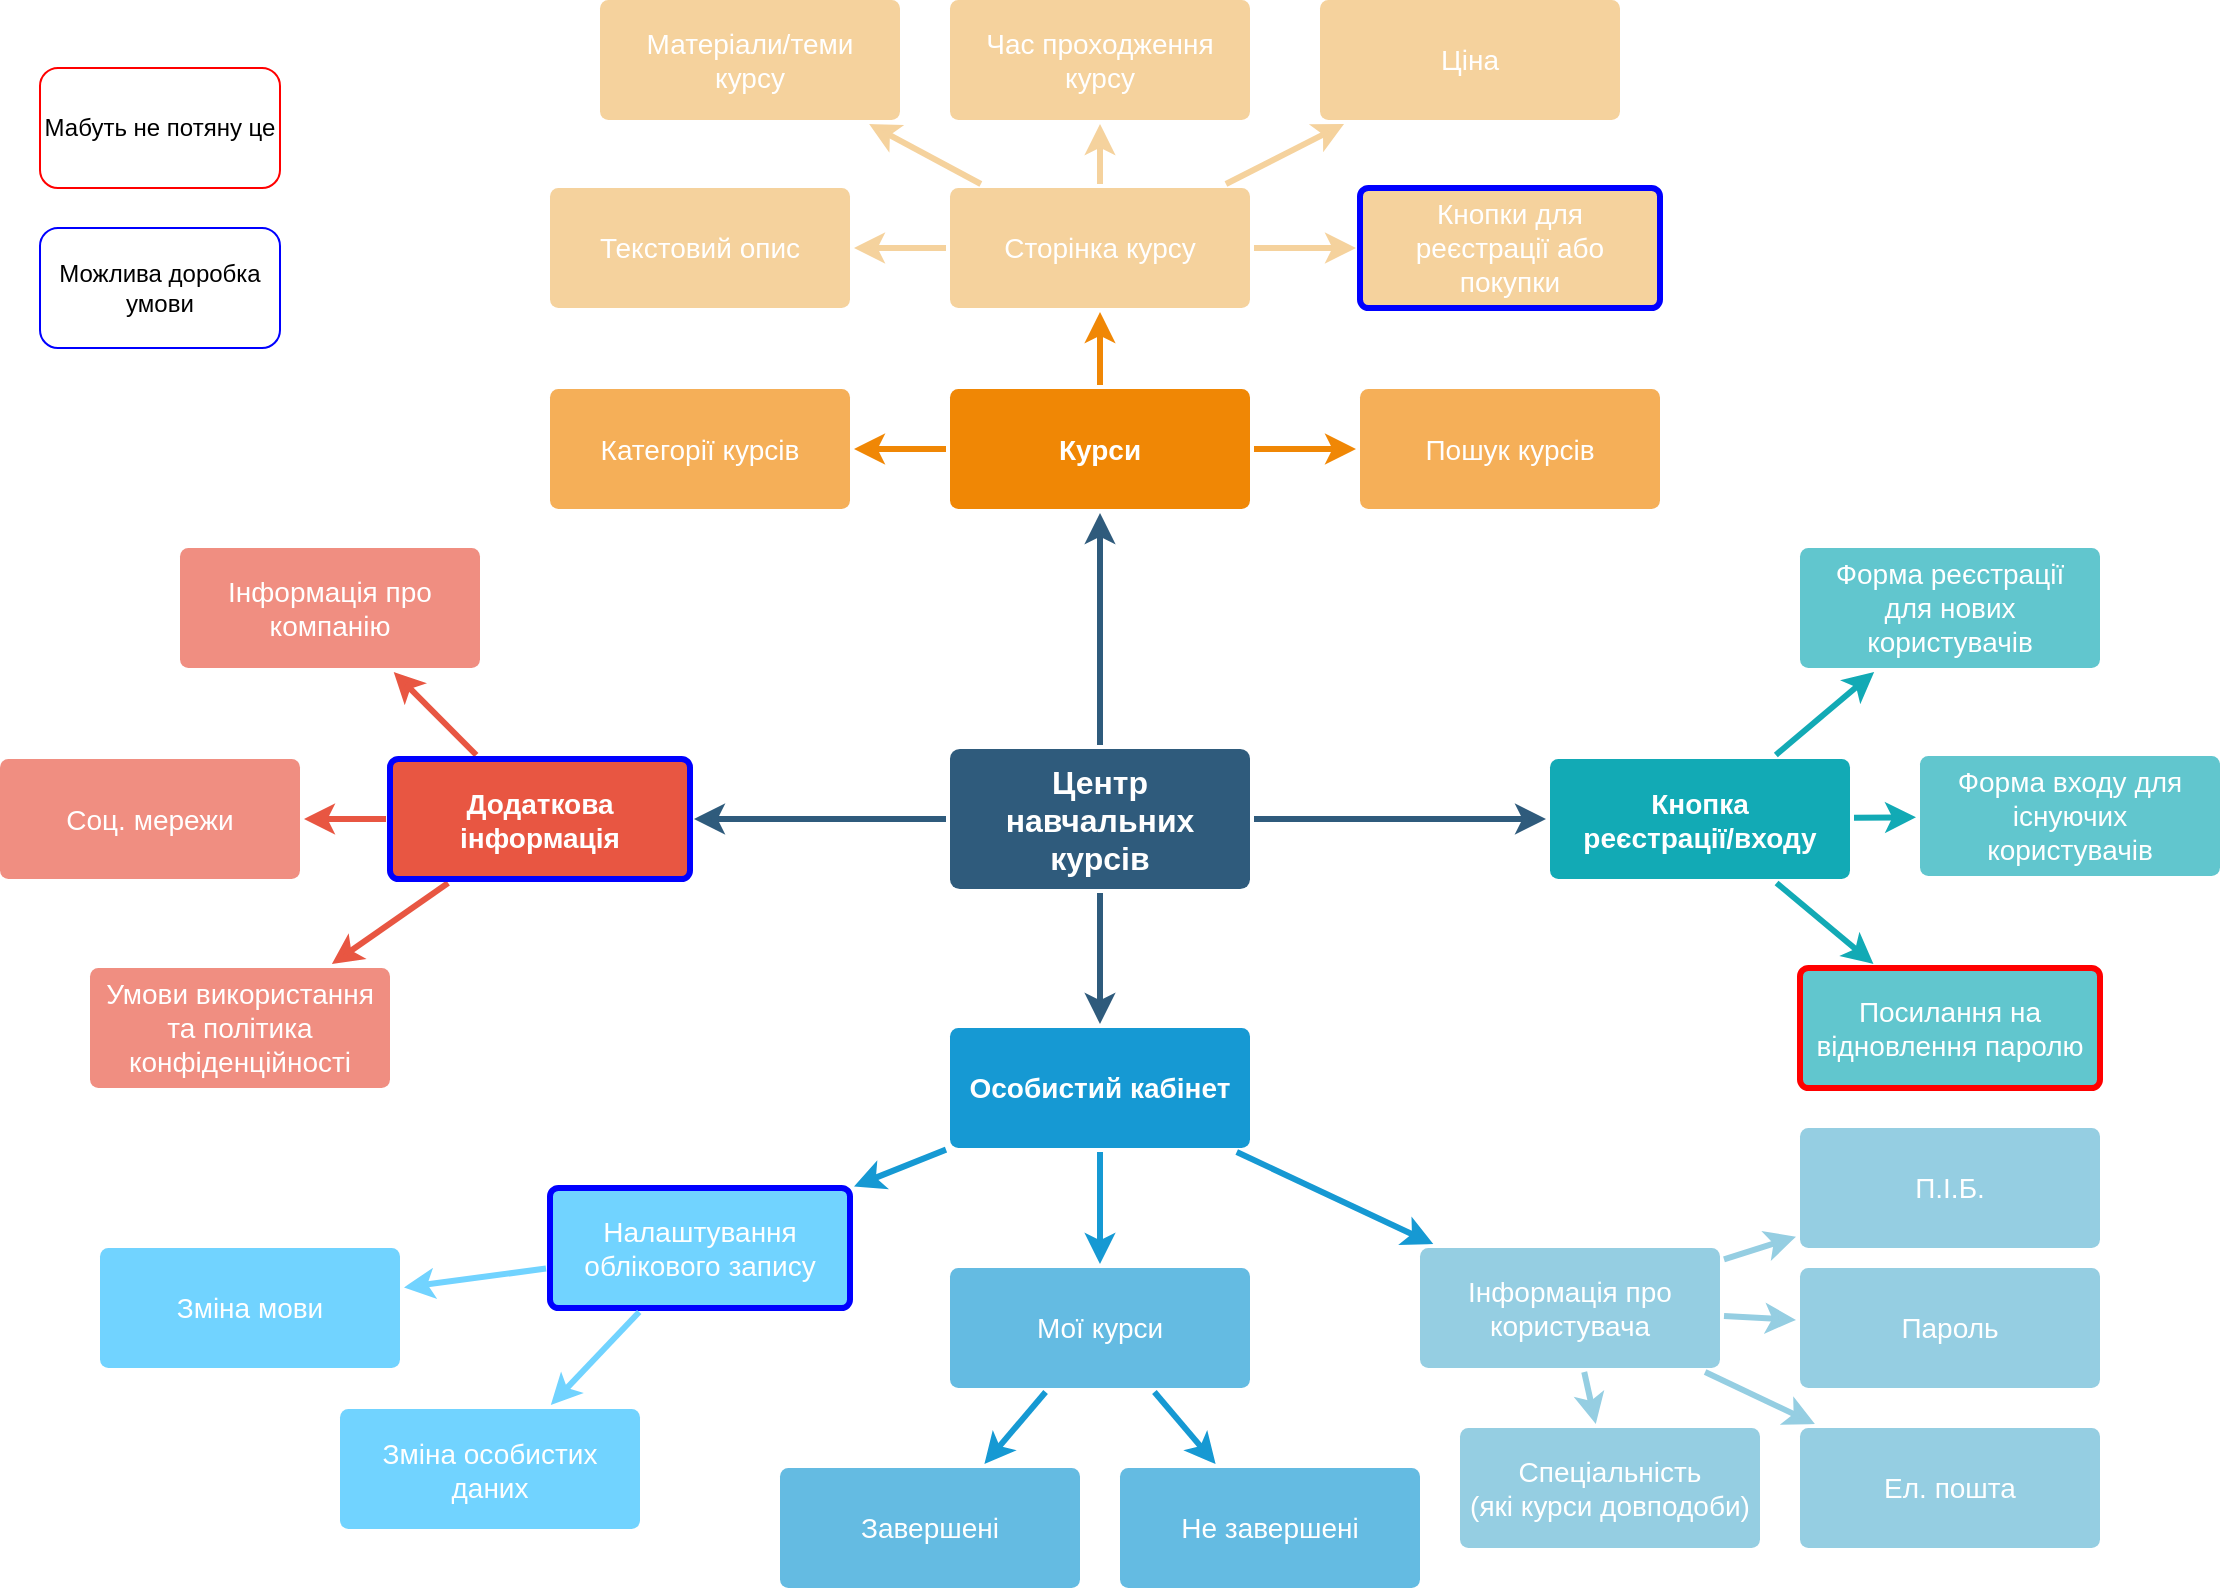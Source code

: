 <mxfile version="23.1.6" type="device">
  <diagram id="6a731a19-8d31-9384-78a2-239565b7b9f0" name="Page-1">
    <mxGraphModel dx="1843" dy="757" grid="1" gridSize="10" guides="1" tooltips="1" connect="1" arrows="1" fold="1" page="1" pageScale="1" pageWidth="1169" pageHeight="827" background="none" math="0" shadow="0">
      <root>
        <mxCell id="0" />
        <mxCell id="1" parent="0" />
        <mxCell id="1745" value="" style="edgeStyle=none;rounded=0;jumpStyle=none;html=1;shadow=0;labelBackgroundColor=none;startArrow=none;startFill=0;endArrow=classic;endFill=1;jettySize=auto;orthogonalLoop=1;strokeColor=#2F5B7C;strokeWidth=3;fontFamily=Helvetica;fontSize=16;fontColor=#23445D;spacing=5;" parent="1" source="1749" target="1764" edge="1">
          <mxGeometry relative="1" as="geometry" />
        </mxCell>
        <mxCell id="1746" value="" style="edgeStyle=none;rounded=0;jumpStyle=none;html=1;shadow=0;labelBackgroundColor=none;startArrow=none;startFill=0;endArrow=classic;endFill=1;jettySize=auto;orthogonalLoop=1;strokeColor=#2F5B7C;strokeWidth=3;fontFamily=Helvetica;fontSize=16;fontColor=#23445D;spacing=5;" parent="1" source="1749" target="1771" edge="1">
          <mxGeometry relative="1" as="geometry" />
        </mxCell>
        <mxCell id="1747" value="" style="edgeStyle=none;rounded=0;jumpStyle=none;html=1;shadow=0;labelBackgroundColor=none;startArrow=none;startFill=0;endArrow=classic;endFill=1;jettySize=auto;orthogonalLoop=1;strokeColor=#2F5B7C;strokeWidth=3;fontFamily=Helvetica;fontSize=16;fontColor=#23445D;spacing=5;" parent="1" source="1749" target="1760" edge="1">
          <mxGeometry relative="1" as="geometry" />
        </mxCell>
        <mxCell id="1748" value="" style="edgeStyle=none;rounded=0;jumpStyle=none;html=1;shadow=0;labelBackgroundColor=none;startArrow=none;startFill=0;endArrow=classic;endFill=1;jettySize=auto;orthogonalLoop=1;strokeColor=#2F5B7C;strokeWidth=3;fontFamily=Helvetica;fontSize=16;fontColor=#23445D;spacing=5;" parent="1" source="1749" target="1753" edge="1">
          <mxGeometry relative="1" as="geometry" />
        </mxCell>
        <mxCell id="1749" value="Центр навчальних курсів" style="rounded=1;whiteSpace=wrap;html=1;shadow=0;labelBackgroundColor=none;strokeColor=none;strokeWidth=3;fillColor=#2F5B7C;fontFamily=Helvetica;fontSize=16;fontColor=#FFFFFF;align=center;fontStyle=1;spacing=5;arcSize=7;perimeterSpacing=2;" parent="1" vertex="1">
          <mxGeometry x="495" y="380.5" width="150" height="70" as="geometry" />
        </mxCell>
        <mxCell id="1750" value="" style="edgeStyle=none;rounded=1;jumpStyle=none;html=1;shadow=0;labelBackgroundColor=none;startArrow=none;startFill=0;jettySize=auto;orthogonalLoop=1;strokeColor=#E85642;strokeWidth=3;fontFamily=Helvetica;fontSize=14;fontColor=#FFFFFF;spacing=5;fontStyle=1;fillColor=#b0e3e6;" parent="1" source="1753" target="1756" edge="1">
          <mxGeometry relative="1" as="geometry" />
        </mxCell>
        <mxCell id="1751" value="" style="edgeStyle=none;rounded=1;jumpStyle=none;html=1;shadow=0;labelBackgroundColor=none;startArrow=none;startFill=0;jettySize=auto;orthogonalLoop=1;strokeColor=#E85642;strokeWidth=3;fontFamily=Helvetica;fontSize=14;fontColor=#FFFFFF;spacing=5;fontStyle=1;fillColor=#b0e3e6;" parent="1" source="1753" target="1755" edge="1">
          <mxGeometry relative="1" as="geometry" />
        </mxCell>
        <mxCell id="1752" value="" style="edgeStyle=none;rounded=1;jumpStyle=none;html=1;shadow=0;labelBackgroundColor=none;startArrow=none;startFill=0;jettySize=auto;orthogonalLoop=1;strokeColor=#E85642;strokeWidth=3;fontFamily=Helvetica;fontSize=14;fontColor=#FFFFFF;spacing=5;fontStyle=1;fillColor=#b0e3e6;" parent="1" source="1753" target="1754" edge="1">
          <mxGeometry relative="1" as="geometry" />
        </mxCell>
        <mxCell id="1753" value="Додаткова інформація" style="rounded=1;whiteSpace=wrap;html=1;shadow=0;labelBackgroundColor=none;strokeColor=#0000FF;strokeWidth=3;fillColor=#e85642;fontFamily=Helvetica;fontSize=14;fontColor=#FFFFFF;align=center;spacing=5;fontStyle=1;arcSize=7;perimeterSpacing=2;" parent="1" vertex="1">
          <mxGeometry x="215" y="385.5" width="150" height="60" as="geometry" />
        </mxCell>
        <mxCell id="1754" value="Умови використання та політика конфіденційності" style="rounded=1;whiteSpace=wrap;html=1;shadow=0;labelBackgroundColor=none;strokeColor=none;strokeWidth=3;fillColor=#f08e81;fontFamily=Helvetica;fontSize=14;fontColor=#FFFFFF;align=center;spacing=5;fontStyle=0;arcSize=7;perimeterSpacing=2;" parent="1" vertex="1">
          <mxGeometry x="65" y="490" width="150" height="60" as="geometry" />
        </mxCell>
        <mxCell id="1755" value="Соц. мережи" style="rounded=1;whiteSpace=wrap;html=1;shadow=0;labelBackgroundColor=none;strokeColor=none;strokeWidth=3;fillColor=#f08e81;fontFamily=Helvetica;fontSize=14;fontColor=#FFFFFF;align=center;spacing=5;fontStyle=0;arcSize=7;perimeterSpacing=2;" parent="1" vertex="1">
          <mxGeometry x="20" y="385.5" width="150" height="60" as="geometry" />
        </mxCell>
        <mxCell id="1756" value="Інформація про компанію" style="rounded=1;whiteSpace=wrap;html=1;shadow=0;labelBackgroundColor=none;strokeColor=none;strokeWidth=3;fillColor=#f08e81;fontFamily=Helvetica;fontSize=14;fontColor=#FFFFFF;align=center;spacing=5;fontStyle=0;arcSize=7;perimeterSpacing=2;" parent="1" vertex="1">
          <mxGeometry x="110" y="280" width="150" height="60" as="geometry" />
        </mxCell>
        <mxCell id="1757" value="" style="edgeStyle=none;rounded=0;jumpStyle=none;html=1;shadow=0;labelBackgroundColor=none;startArrow=none;startFill=0;endArrow=classic;endFill=1;jettySize=auto;orthogonalLoop=1;strokeColor=#1699D3;strokeWidth=3;fontFamily=Helvetica;fontSize=14;fontColor=#FFFFFF;spacing=5;" parent="1" source="1760" target="1763" edge="1">
          <mxGeometry relative="1" as="geometry" />
        </mxCell>
        <mxCell id="1758" value="" style="edgeStyle=none;rounded=0;jumpStyle=none;html=1;shadow=0;labelBackgroundColor=none;startArrow=none;startFill=0;endArrow=classic;endFill=1;jettySize=auto;orthogonalLoop=1;strokeColor=#1699D3;strokeWidth=3;fontFamily=Helvetica;fontSize=14;fontColor=#FFFFFF;spacing=5;" parent="1" source="1760" target="1762" edge="1">
          <mxGeometry relative="1" as="geometry" />
        </mxCell>
        <mxCell id="1759" value="" style="edgeStyle=none;rounded=0;jumpStyle=none;html=1;shadow=0;labelBackgroundColor=none;startArrow=none;startFill=0;endArrow=classic;endFill=1;jettySize=auto;orthogonalLoop=1;strokeColor=#1699D3;strokeWidth=3;fontFamily=Helvetica;fontSize=14;fontColor=#FFFFFF;spacing=5;" parent="1" source="1760" target="1761" edge="1">
          <mxGeometry relative="1" as="geometry" />
        </mxCell>
        <mxCell id="1760" value="Особистий кабінет" style="rounded=1;whiteSpace=wrap;html=1;shadow=0;labelBackgroundColor=none;strokeColor=none;strokeWidth=3;fillColor=#1699d3;fontFamily=Helvetica;fontSize=14;fontColor=#FFFFFF;align=center;spacing=5;fontStyle=1;arcSize=7;perimeterSpacing=2;" parent="1" vertex="1">
          <mxGeometry x="495" y="520" width="150" height="60" as="geometry" />
        </mxCell>
        <mxCell id="1761" value="Інформація про користувача" style="rounded=1;whiteSpace=wrap;html=1;shadow=0;labelBackgroundColor=none;strokeColor=none;strokeWidth=3;fillColor=#95CEE2;fontFamily=Helvetica;fontSize=14;fontColor=#FFFFFF;align=center;spacing=5;arcSize=7;perimeterSpacing=2;" parent="1" vertex="1">
          <mxGeometry x="730" y="630" width="150" height="60" as="geometry" />
        </mxCell>
        <mxCell id="1762" value="Мої курси" style="rounded=1;whiteSpace=wrap;html=1;shadow=0;labelBackgroundColor=none;strokeColor=none;strokeWidth=3;fillColor=#64bbe2;fontFamily=Helvetica;fontSize=14;fontColor=#FFFFFF;align=center;spacing=5;arcSize=7;perimeterSpacing=2;" parent="1" vertex="1">
          <mxGeometry x="495" y="640" width="150" height="60" as="geometry" />
        </mxCell>
        <mxCell id="1763" value="Налаштування облікового запису" style="rounded=1;whiteSpace=wrap;html=1;shadow=0;labelBackgroundColor=none;strokeColor=#0000FF;strokeWidth=3;fillColor=#71D3FF;fontFamily=Helvetica;fontSize=14;fontColor=#FFFFFF;align=center;spacing=5;arcSize=7;perimeterSpacing=2;" parent="1" vertex="1">
          <mxGeometry x="295" y="600" width="150" height="60" as="geometry" />
        </mxCell>
        <mxCell id="1764" value="Курси" style="rounded=1;whiteSpace=wrap;html=1;shadow=0;labelBackgroundColor=none;strokeColor=none;strokeWidth=3;fillColor=#F08705;fontFamily=Helvetica;fontSize=14;fontColor=#FFFFFF;align=center;spacing=5;fontStyle=1;arcSize=7;perimeterSpacing=2;" parent="1" vertex="1">
          <mxGeometry x="495" y="200.5" width="150" height="60" as="geometry" />
        </mxCell>
        <mxCell id="1765" value="Кнопки для реєстрації або покупки" style="rounded=1;whiteSpace=wrap;html=1;shadow=0;labelBackgroundColor=none;strokeColor=#0000FF;strokeWidth=3;fillColor=#F5D29D;fontFamily=Helvetica;fontSize=14;fontColor=#FFFFFF;align=center;spacing=5;arcSize=7;perimeterSpacing=2;" parent="1" vertex="1">
          <mxGeometry x="700" y="100" width="150" height="60" as="geometry" />
        </mxCell>
        <mxCell id="1766" value="" style="edgeStyle=none;rounded=0;jumpStyle=none;html=1;shadow=0;labelBackgroundColor=none;startArrow=none;startFill=0;endArrow=classic;endFill=1;jettySize=auto;orthogonalLoop=1;strokeColor=#F5D29D;strokeWidth=3;fontFamily=Helvetica;fontSize=14;fontColor=#FFFFFF;spacing=5;" parent="1" source="1767" target="1765" edge="1">
          <mxGeometry relative="1" as="geometry" />
        </mxCell>
        <mxCell id="1767" value="Сторінка курсу" style="rounded=1;whiteSpace=wrap;html=1;shadow=0;labelBackgroundColor=none;strokeColor=none;strokeWidth=3;fillColor=#F5D29D;fontFamily=Helvetica;fontSize=14;fontColor=#FFFFFF;align=center;spacing=5;arcSize=7;perimeterSpacing=2;" parent="1" vertex="1">
          <mxGeometry x="495" y="100" width="150" height="60" as="geometry" />
        </mxCell>
        <mxCell id="1768" value="" style="edgeStyle=none;rounded=0;jumpStyle=none;html=1;shadow=0;labelBackgroundColor=none;startArrow=none;startFill=0;endArrow=classic;endFill=1;jettySize=auto;orthogonalLoop=1;strokeColor=#F08705;strokeWidth=3;fontFamily=Helvetica;fontSize=14;fontColor=#FFFFFF;spacing=5;" parent="1" source="1764" target="1767" edge="1">
          <mxGeometry relative="1" as="geometry" />
        </mxCell>
        <mxCell id="1769" value="Категорії курсів" style="rounded=1;whiteSpace=wrap;html=1;shadow=0;labelBackgroundColor=none;strokeColor=none;strokeWidth=3;fillColor=#f5af58;fontFamily=Helvetica;fontSize=14;fontColor=#FFFFFF;align=center;spacing=5;arcSize=7;perimeterSpacing=2;" parent="1" vertex="1">
          <mxGeometry x="295" y="200.5" width="150" height="60" as="geometry" />
        </mxCell>
        <mxCell id="1770" value="" style="edgeStyle=none;rounded=0;jumpStyle=none;html=1;shadow=0;labelBackgroundColor=none;startArrow=none;startFill=0;endArrow=classic;endFill=1;jettySize=auto;orthogonalLoop=1;strokeColor=#F08705;strokeWidth=3;fontFamily=Helvetica;fontSize=14;fontColor=#FFFFFF;spacing=5;" parent="1" source="1764" target="1769" edge="1">
          <mxGeometry relative="1" as="geometry" />
        </mxCell>
        <mxCell id="1771" value="Кнопка &lt;br&gt;реєстрації/входу" style="rounded=1;whiteSpace=wrap;html=1;shadow=0;labelBackgroundColor=none;strokeColor=none;strokeWidth=3;fillColor=#12aab5;fontFamily=Helvetica;fontSize=14;fontColor=#FFFFFF;align=center;spacing=5;fontStyle=1;arcSize=7;perimeterSpacing=2;" parent="1" vertex="1">
          <mxGeometry x="795" y="385.5" width="150" height="60" as="geometry" />
        </mxCell>
        <mxCell id="1774" value="Посилання на відновлення паролю" style="rounded=1;whiteSpace=wrap;html=1;shadow=0;labelBackgroundColor=none;strokeColor=#FF0000;strokeWidth=3;fillColor=#61c6ce;fontFamily=Helvetica;fontSize=14;fontColor=#FFFFFF;align=center;spacing=5;fontStyle=0;arcSize=7;perimeterSpacing=2;" parent="1" vertex="1">
          <mxGeometry x="920" y="490" width="150" height="60" as="geometry" />
        </mxCell>
        <mxCell id="1775" value="" style="edgeStyle=none;rounded=1;jumpStyle=none;html=1;shadow=0;labelBackgroundColor=none;startArrow=none;startFill=0;jettySize=auto;orthogonalLoop=1;strokeColor=#12AAB5;strokeWidth=3;fontFamily=Helvetica;fontSize=14;fontColor=#FFFFFF;spacing=5;fontStyle=1;fillColor=#b0e3e6;" parent="1" source="1771" target="1774" edge="1">
          <mxGeometry relative="1" as="geometry" />
        </mxCell>
        <mxCell id="1776" value="Форма входу для існуючих користувачів" style="rounded=1;whiteSpace=wrap;html=1;shadow=0;labelBackgroundColor=none;strokeColor=none;strokeWidth=3;fillColor=#61c6ce;fontFamily=Helvetica;fontSize=14;fontColor=#FFFFFF;align=center;spacing=5;fontStyle=0;arcSize=7;perimeterSpacing=2;" parent="1" vertex="1">
          <mxGeometry x="980" y="384" width="150" height="60" as="geometry" />
        </mxCell>
        <mxCell id="1777" value="" style="edgeStyle=none;rounded=1;jumpStyle=none;html=1;shadow=0;labelBackgroundColor=none;startArrow=none;startFill=0;jettySize=auto;orthogonalLoop=1;strokeColor=#12AAB5;strokeWidth=3;fontFamily=Helvetica;fontSize=14;fontColor=#FFFFFF;spacing=5;fontStyle=1;fillColor=#b0e3e6;" parent="1" source="1771" target="1776" edge="1">
          <mxGeometry relative="1" as="geometry" />
        </mxCell>
        <mxCell id="1778" value="Форма реєстрації для нових користувачів" style="rounded=1;whiteSpace=wrap;html=1;shadow=0;labelBackgroundColor=none;strokeColor=none;strokeWidth=3;fillColor=#61c6ce;fontFamily=Helvetica;fontSize=14;fontColor=#FFFFFF;align=center;spacing=5;fontStyle=0;arcSize=7;perimeterSpacing=2;" parent="1" vertex="1">
          <mxGeometry x="920" y="280" width="150" height="60" as="geometry" />
        </mxCell>
        <mxCell id="1779" value="" style="edgeStyle=none;rounded=1;jumpStyle=none;html=1;shadow=0;labelBackgroundColor=none;startArrow=none;startFill=0;jettySize=auto;orthogonalLoop=1;strokeColor=#12AAB5;strokeWidth=3;fontFamily=Helvetica;fontSize=14;fontColor=#FFFFFF;spacing=5;fontStyle=1;fillColor=#b0e3e6;" parent="1" source="1771" target="1778" edge="1">
          <mxGeometry relative="1" as="geometry" />
        </mxCell>
        <mxCell id="9eK3GKGbmGSLK6jBgQuR-1795" value="Ціна" style="rounded=1;whiteSpace=wrap;html=1;shadow=0;labelBackgroundColor=none;strokeColor=none;strokeWidth=3;fillColor=#F5D29D;fontFamily=Helvetica;fontSize=14;fontColor=#FFFFFF;align=center;spacing=5;arcSize=7;perimeterSpacing=2;" parent="1" vertex="1">
          <mxGeometry x="680" y="6" width="150" height="60" as="geometry" />
        </mxCell>
        <mxCell id="9eK3GKGbmGSLK6jBgQuR-1797" value="" style="edgeStyle=none;rounded=0;jumpStyle=none;html=1;shadow=0;labelBackgroundColor=none;startArrow=none;startFill=0;endArrow=classic;endFill=1;jettySize=auto;orthogonalLoop=1;strokeColor=#F5D29D;strokeWidth=3;fontFamily=Helvetica;fontSize=14;fontColor=#FFFFFF;spacing=5;fillColor=#F5D29D;" parent="1" source="1767" target="9eK3GKGbmGSLK6jBgQuR-1795" edge="1">
          <mxGeometry relative="1" as="geometry">
            <mxPoint x="640" y="150" as="sourcePoint" />
            <mxPoint x="706" y="151.5" as="targetPoint" />
          </mxGeometry>
        </mxCell>
        <mxCell id="9eK3GKGbmGSLK6jBgQuR-1799" value="Текстовий опис" style="rounded=1;whiteSpace=wrap;html=1;shadow=0;labelBackgroundColor=none;strokeColor=none;strokeWidth=3;fillColor=#F5D29D;fontFamily=Helvetica;fontSize=14;fontColor=#FFFFFF;align=center;spacing=5;arcSize=7;perimeterSpacing=2;" parent="1" vertex="1">
          <mxGeometry x="295" y="100" width="150" height="60" as="geometry" />
        </mxCell>
        <mxCell id="9eK3GKGbmGSLK6jBgQuR-1800" value="" style="edgeStyle=none;rounded=0;jumpStyle=none;html=1;shadow=0;labelBackgroundColor=none;startArrow=none;startFill=0;endArrow=classic;endFill=1;jettySize=auto;orthogonalLoop=1;strokeColor=#F5D29D;strokeWidth=3;fontFamily=Helvetica;fontSize=14;fontColor=#FFFFFF;spacing=5;fillColor=#F5D29D;" parent="1" source="1767" target="9eK3GKGbmGSLK6jBgQuR-1799" edge="1">
          <mxGeometry relative="1" as="geometry">
            <mxPoint x="657" y="127" as="sourcePoint" />
            <mxPoint x="728" y="123" as="targetPoint" />
          </mxGeometry>
        </mxCell>
        <mxCell id="9eK3GKGbmGSLK6jBgQuR-1801" value="Мабуть не потяну це" style="rounded=1;whiteSpace=wrap;html=1;strokeColor=#FF0000;" parent="1" vertex="1">
          <mxGeometry x="40" y="40" width="120" height="60" as="geometry" />
        </mxCell>
        <mxCell id="9eK3GKGbmGSLK6jBgQuR-1802" value="Можлива доробка&lt;br&gt;умови" style="rounded=1;whiteSpace=wrap;html=1;strokeColor=#0000FF;" parent="1" vertex="1">
          <mxGeometry x="40" y="120" width="120" height="60" as="geometry" />
        </mxCell>
        <mxCell id="9eK3GKGbmGSLK6jBgQuR-1803" value="Час проходження курсу" style="rounded=1;whiteSpace=wrap;html=1;shadow=0;labelBackgroundColor=none;strokeColor=none;strokeWidth=3;fillColor=#F5D29D;fontFamily=Helvetica;fontSize=14;fontColor=#FFFFFF;align=center;spacing=5;arcSize=7;perimeterSpacing=2;" parent="1" vertex="1">
          <mxGeometry x="495" y="6" width="150" height="60" as="geometry" />
        </mxCell>
        <mxCell id="9eK3GKGbmGSLK6jBgQuR-1804" value="" style="edgeStyle=none;rounded=0;jumpStyle=none;html=1;shadow=0;labelBackgroundColor=none;startArrow=none;startFill=0;endArrow=classic;endFill=1;jettySize=auto;orthogonalLoop=1;strokeColor=#F5D29D;strokeWidth=3;fontFamily=Helvetica;fontSize=14;fontColor=#FFFFFF;spacing=5;fillColor=#F5D29D;" parent="1" source="1767" target="9eK3GKGbmGSLK6jBgQuR-1803" edge="1">
          <mxGeometry relative="1" as="geometry">
            <mxPoint x="647" y="50" as="sourcePoint" />
            <mxPoint x="706" y="81.5" as="targetPoint" />
          </mxGeometry>
        </mxCell>
        <mxCell id="9eK3GKGbmGSLK6jBgQuR-1805" value="Матеріали/теми курсу" style="rounded=1;whiteSpace=wrap;html=1;shadow=0;labelBackgroundColor=none;strokeColor=none;strokeWidth=3;fillColor=#F5D29D;fontFamily=Helvetica;fontSize=14;fontColor=#FFFFFF;align=center;spacing=5;arcSize=7;perimeterSpacing=2;" parent="1" vertex="1">
          <mxGeometry x="320" y="6" width="150" height="60" as="geometry" />
        </mxCell>
        <mxCell id="9eK3GKGbmGSLK6jBgQuR-1806" value="" style="edgeStyle=none;rounded=0;jumpStyle=none;html=1;shadow=0;labelBackgroundColor=none;startArrow=none;startFill=0;endArrow=classic;endFill=1;jettySize=auto;orthogonalLoop=1;strokeColor=#F5D29D;strokeWidth=3;fontFamily=Helvetica;fontSize=14;fontColor=#FFFFFF;spacing=5;fillColor=#F5D29D;" parent="1" source="1767" target="9eK3GKGbmGSLK6jBgQuR-1805" edge="1">
          <mxGeometry relative="1" as="geometry">
            <mxPoint x="551.067" y="94" as="sourcePoint" />
            <mxPoint x="431" y="67.5" as="targetPoint" />
          </mxGeometry>
        </mxCell>
        <mxCell id="9eK3GKGbmGSLK6jBgQuR-1807" value="Зміна мови" style="rounded=1;whiteSpace=wrap;html=1;shadow=0;labelBackgroundColor=none;strokeColor=none;strokeWidth=3;fillColor=#71D3FF;fontFamily=Helvetica;fontSize=14;fontColor=#FFFFFF;align=center;spacing=5;arcSize=7;perimeterSpacing=2;" parent="1" vertex="1">
          <mxGeometry x="70" y="630" width="150" height="60" as="geometry" />
        </mxCell>
        <mxCell id="9eK3GKGbmGSLK6jBgQuR-1808" value="" style="edgeStyle=none;rounded=0;jumpStyle=none;html=1;shadow=0;labelBackgroundColor=none;startArrow=none;startFill=0;endArrow=classic;endFill=1;jettySize=auto;orthogonalLoop=1;strokeColor=#71D3FF;strokeWidth=3;fontFamily=Helvetica;fontSize=14;fontColor=#FFFFFF;spacing=5;fillColor=#71D3FF;" parent="1" source="1763" target="9eK3GKGbmGSLK6jBgQuR-1807" edge="1">
          <mxGeometry relative="1" as="geometry">
            <mxPoint x="503" y="641" as="sourcePoint" />
            <mxPoint x="457" y="660" as="targetPoint" />
          </mxGeometry>
        </mxCell>
        <mxCell id="9eK3GKGbmGSLK6jBgQuR-1809" value="" style="edgeStyle=none;rounded=0;jumpStyle=none;html=1;shadow=0;labelBackgroundColor=none;startArrow=none;startFill=0;endArrow=classic;endFill=1;jettySize=auto;orthogonalLoop=1;strokeColor=#71D3FF;strokeWidth=3;fontFamily=Helvetica;fontSize=14;fontColor=#FFFFFF;spacing=5;fillColor=#71D3FF;" parent="1" source="1763" target="9eK3GKGbmGSLK6jBgQuR-1810" edge="1">
          <mxGeometry relative="1" as="geometry">
            <mxPoint x="303" y="713" as="sourcePoint" />
            <mxPoint x="252" y="728" as="targetPoint" />
          </mxGeometry>
        </mxCell>
        <mxCell id="9eK3GKGbmGSLK6jBgQuR-1810" value="Зміна особистих даних" style="rounded=1;whiteSpace=wrap;html=1;shadow=0;labelBackgroundColor=none;strokeColor=none;strokeWidth=3;fillColor=#71D3FF;fontFamily=Helvetica;fontSize=14;fontColor=#FFFFFF;align=center;spacing=5;arcSize=7;perimeterSpacing=2;" parent="1" vertex="1">
          <mxGeometry x="190" y="710.5" width="150" height="60" as="geometry" />
        </mxCell>
        <mxCell id="9eK3GKGbmGSLK6jBgQuR-1813" value="Завершені" style="rounded=1;whiteSpace=wrap;html=1;shadow=0;labelBackgroundColor=none;strokeColor=none;strokeWidth=3;fillColor=#64bbe2;fontFamily=Helvetica;fontSize=14;fontColor=#FFFFFF;align=center;spacing=5;arcSize=7;perimeterSpacing=2;" parent="1" vertex="1">
          <mxGeometry x="410" y="740" width="150" height="60" as="geometry" />
        </mxCell>
        <mxCell id="9eK3GKGbmGSLK6jBgQuR-1814" value="Не завершені" style="rounded=1;whiteSpace=wrap;html=1;shadow=0;labelBackgroundColor=none;strokeColor=none;strokeWidth=3;fillColor=#64bbe2;fontFamily=Helvetica;fontSize=14;fontColor=#FFFFFF;align=center;spacing=5;arcSize=7;perimeterSpacing=2;" parent="1" vertex="1">
          <mxGeometry x="580" y="740" width="150" height="60" as="geometry" />
        </mxCell>
        <mxCell id="9eK3GKGbmGSLK6jBgQuR-1815" value="" style="edgeStyle=none;rounded=0;jumpStyle=none;html=1;shadow=0;labelBackgroundColor=none;startArrow=none;startFill=0;endArrow=classic;endFill=1;jettySize=auto;orthogonalLoop=1;strokeColor=#1699D3;strokeWidth=3;fontFamily=Helvetica;fontSize=14;fontColor=#FFFFFF;spacing=5;" parent="1" source="1762" target="9eK3GKGbmGSLK6jBgQuR-1813" edge="1">
          <mxGeometry relative="1" as="geometry">
            <mxPoint x="580" y="643" as="sourcePoint" />
            <mxPoint x="580" y="688" as="targetPoint" />
          </mxGeometry>
        </mxCell>
        <mxCell id="9eK3GKGbmGSLK6jBgQuR-1816" value="" style="edgeStyle=none;rounded=0;jumpStyle=none;html=1;shadow=0;labelBackgroundColor=none;startArrow=none;startFill=0;endArrow=classic;endFill=1;jettySize=auto;orthogonalLoop=1;strokeColor=#1699D3;strokeWidth=3;fontFamily=Helvetica;fontSize=14;fontColor=#FFFFFF;spacing=5;" parent="1" source="1762" target="9eK3GKGbmGSLK6jBgQuR-1814" edge="1">
          <mxGeometry relative="1" as="geometry">
            <mxPoint x="590" y="653" as="sourcePoint" />
            <mxPoint x="590" y="698" as="targetPoint" />
          </mxGeometry>
        </mxCell>
        <mxCell id="9eK3GKGbmGSLK6jBgQuR-1817" value="П.І.Б." style="rounded=1;whiteSpace=wrap;html=1;shadow=0;labelBackgroundColor=none;strokeColor=none;strokeWidth=3;fillColor=#95CEE2;fontFamily=Helvetica;fontSize=14;fontColor=#FFFFFF;align=center;spacing=5;arcSize=7;perimeterSpacing=2;" parent="1" vertex="1">
          <mxGeometry x="920" y="570" width="150" height="60" as="geometry" />
        </mxCell>
        <mxCell id="9eK3GKGbmGSLK6jBgQuR-1818" value="" style="edgeStyle=none;rounded=0;jumpStyle=none;html=1;shadow=0;labelBackgroundColor=none;startArrow=none;startFill=0;endArrow=classic;endFill=1;jettySize=auto;orthogonalLoop=1;strokeColor=#95CEE2;strokeWidth=3;fontFamily=Helvetica;fontSize=14;fontColor=#FFFFFF;spacing=5;fillColor=#95CEE2;" parent="1" source="1761" target="9eK3GKGbmGSLK6jBgQuR-1817" edge="1">
          <mxGeometry relative="1" as="geometry">
            <mxPoint x="887" y="670" as="sourcePoint" />
            <mxPoint x="880" y="666" as="targetPoint" />
          </mxGeometry>
        </mxCell>
        <mxCell id="9eK3GKGbmGSLK6jBgQuR-1819" value="Пароль" style="rounded=1;whiteSpace=wrap;html=1;shadow=0;labelBackgroundColor=none;strokeColor=none;strokeWidth=3;fillColor=#95CEE2;fontFamily=Helvetica;fontSize=14;fontColor=#FFFFFF;align=center;spacing=5;arcSize=7;perimeterSpacing=2;" parent="1" vertex="1">
          <mxGeometry x="920" y="640" width="150" height="60" as="geometry" />
        </mxCell>
        <mxCell id="9eK3GKGbmGSLK6jBgQuR-1820" value="" style="edgeStyle=none;rounded=0;jumpStyle=none;html=1;shadow=0;labelBackgroundColor=none;startArrow=none;startFill=0;endArrow=classic;endFill=1;jettySize=auto;orthogonalLoop=1;strokeColor=#95CEE2;strokeWidth=3;fontFamily=Helvetica;fontSize=14;fontColor=#FFFFFF;spacing=5;fillColor=#95CEE2;" parent="1" source="1761" target="9eK3GKGbmGSLK6jBgQuR-1819" edge="1">
          <mxGeometry relative="1" as="geometry">
            <mxPoint x="797" y="691.5" as="sourcePoint" />
            <mxPoint x="790" y="687.5" as="targetPoint" />
          </mxGeometry>
        </mxCell>
        <mxCell id="9eK3GKGbmGSLK6jBgQuR-1821" value="Ел. пошта" style="rounded=1;whiteSpace=wrap;html=1;shadow=0;labelBackgroundColor=none;strokeColor=none;strokeWidth=3;fillColor=#95CEE2;fontFamily=Helvetica;fontSize=14;fontColor=#FFFFFF;align=center;spacing=5;arcSize=7;perimeterSpacing=2;" parent="1" vertex="1">
          <mxGeometry x="920" y="720" width="150" height="60" as="geometry" />
        </mxCell>
        <mxCell id="9eK3GKGbmGSLK6jBgQuR-1822" value="" style="edgeStyle=none;rounded=0;jumpStyle=none;html=1;shadow=0;labelBackgroundColor=none;startArrow=none;startFill=0;endArrow=classic;endFill=1;jettySize=auto;orthogonalLoop=1;strokeColor=#95CEE2;strokeWidth=3;fontFamily=Helvetica;fontSize=14;fontColor=#FFFFFF;spacing=5;fillColor=#95CEE2;" parent="1" source="1761" target="9eK3GKGbmGSLK6jBgQuR-1821" edge="1">
          <mxGeometry relative="1" as="geometry">
            <mxPoint x="777" y="700" as="sourcePoint" />
            <mxPoint x="770" y="696" as="targetPoint" />
          </mxGeometry>
        </mxCell>
        <mxCell id="9eK3GKGbmGSLK6jBgQuR-1823" value="Пошук курсів" style="rounded=1;whiteSpace=wrap;html=1;shadow=0;labelBackgroundColor=none;strokeColor=none;strokeWidth=3;fillColor=#f5af58;fontFamily=Helvetica;fontSize=14;fontColor=#FFFFFF;align=center;spacing=5;arcSize=7;perimeterSpacing=2;" parent="1" vertex="1">
          <mxGeometry x="700" y="200.5" width="150" height="60" as="geometry" />
        </mxCell>
        <mxCell id="9eK3GKGbmGSLK6jBgQuR-1824" value="" style="edgeStyle=none;rounded=0;jumpStyle=none;html=1;shadow=0;labelBackgroundColor=none;startArrow=none;startFill=0;endArrow=classic;endFill=1;jettySize=auto;orthogonalLoop=1;strokeColor=#F08705;strokeWidth=3;fontFamily=Helvetica;fontSize=14;fontColor=#FFFFFF;spacing=5;" parent="1" source="1764" target="9eK3GKGbmGSLK6jBgQuR-1823" edge="1">
          <mxGeometry relative="1" as="geometry">
            <mxPoint x="868" y="225" as="sourcePoint" />
          </mxGeometry>
        </mxCell>
        <mxCell id="9eK3GKGbmGSLK6jBgQuR-1827" value="Спеціальність&lt;br&gt;(які курси довподоби)" style="rounded=1;whiteSpace=wrap;html=1;shadow=0;labelBackgroundColor=none;strokeColor=none;strokeWidth=3;fillColor=#95CEE2;fontFamily=Helvetica;fontSize=14;fontColor=#FFFFFF;align=center;spacing=5;arcSize=7;perimeterSpacing=2;" parent="1" vertex="1">
          <mxGeometry x="750" y="720" width="150" height="60" as="geometry" />
        </mxCell>
        <mxCell id="9eK3GKGbmGSLK6jBgQuR-1828" value="" style="edgeStyle=none;rounded=0;jumpStyle=none;html=1;shadow=0;labelBackgroundColor=none;startArrow=none;startFill=0;endArrow=classic;endFill=1;jettySize=auto;orthogonalLoop=1;strokeColor=#95CEE2;strokeWidth=3;fontFamily=Helvetica;fontSize=14;fontColor=#FFFFFF;spacing=5;fillColor=#95CEE2;" parent="1" source="1761" target="9eK3GKGbmGSLK6jBgQuR-1827" edge="1">
          <mxGeometry relative="1" as="geometry">
            <mxPoint x="784" y="471" as="sourcePoint" />
            <mxPoint x="770" y="505" as="targetPoint" />
          </mxGeometry>
        </mxCell>
      </root>
    </mxGraphModel>
  </diagram>
</mxfile>
